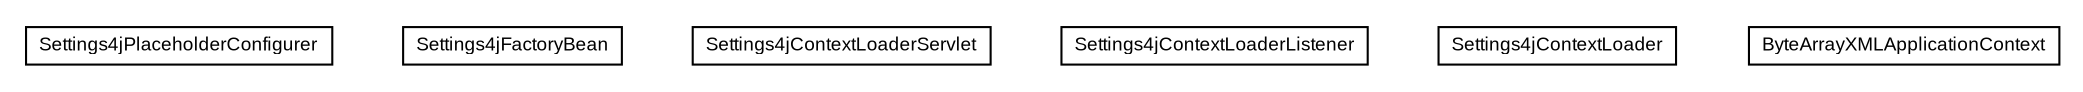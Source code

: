 #!/usr/local/bin/dot
#
# Class diagram 
# Generated by UmlGraph version 4.6 (http://www.spinellis.gr/sw/umlgraph)
#

digraph G {
	edge [fontname="arial",fontsize=10,labelfontname="arial",labelfontsize=10];
	node [fontname="arial",fontsize=10,shape=plaintext];
	// org.settings4j.helper.spring.Settings4jPlaceholderConfigurer
	c439 [label=<<table border="0" cellborder="1" cellspacing="0" cellpadding="2" port="p" href="./Settings4jPlaceholderConfigurer.html">
		<tr><td><table border="0" cellspacing="0" cellpadding="1">
			<tr><td> Settings4jPlaceholderConfigurer </td></tr>
		</table></td></tr>
		</table>>, fontname="arial", fontcolor="black", fontsize=9.0];
	// org.settings4j.helper.spring.Settings4jFactoryBean
	c440 [label=<<table border="0" cellborder="1" cellspacing="0" cellpadding="2" port="p" href="./Settings4jFactoryBean.html">
		<tr><td><table border="0" cellspacing="0" cellpadding="1">
			<tr><td> Settings4jFactoryBean </td></tr>
		</table></td></tr>
		</table>>, fontname="arial", fontcolor="black", fontsize=9.0];
	// org.settings4j.helper.spring.Settings4jContextLoaderServlet
	c441 [label=<<table border="0" cellborder="1" cellspacing="0" cellpadding="2" port="p" href="./Settings4jContextLoaderServlet.html">
		<tr><td><table border="0" cellspacing="0" cellpadding="1">
			<tr><td> Settings4jContextLoaderServlet </td></tr>
		</table></td></tr>
		</table>>, fontname="arial", fontcolor="black", fontsize=9.0];
	// org.settings4j.helper.spring.Settings4jContextLoaderListener
	c442 [label=<<table border="0" cellborder="1" cellspacing="0" cellpadding="2" port="p" href="./Settings4jContextLoaderListener.html">
		<tr><td><table border="0" cellspacing="0" cellpadding="1">
			<tr><td> Settings4jContextLoaderListener </td></tr>
		</table></td></tr>
		</table>>, fontname="arial", fontcolor="black", fontsize=9.0];
	// org.settings4j.helper.spring.Settings4jContextLoader
	c443 [label=<<table border="0" cellborder="1" cellspacing="0" cellpadding="2" port="p" href="./Settings4jContextLoader.html">
		<tr><td><table border="0" cellspacing="0" cellpadding="1">
			<tr><td> Settings4jContextLoader </td></tr>
		</table></td></tr>
		</table>>, fontname="arial", fontcolor="black", fontsize=9.0];
	// org.settings4j.helper.spring.ByteArrayXMLApplicationContext
	c444 [label=<<table border="0" cellborder="1" cellspacing="0" cellpadding="2" port="p" href="./ByteArrayXMLApplicationContext.html">
		<tr><td><table border="0" cellspacing="0" cellpadding="1">
			<tr><td> ByteArrayXMLApplicationContext </td></tr>
		</table></td></tr>
		</table>>, fontname="arial", fontcolor="black", fontsize=9.0];
}


